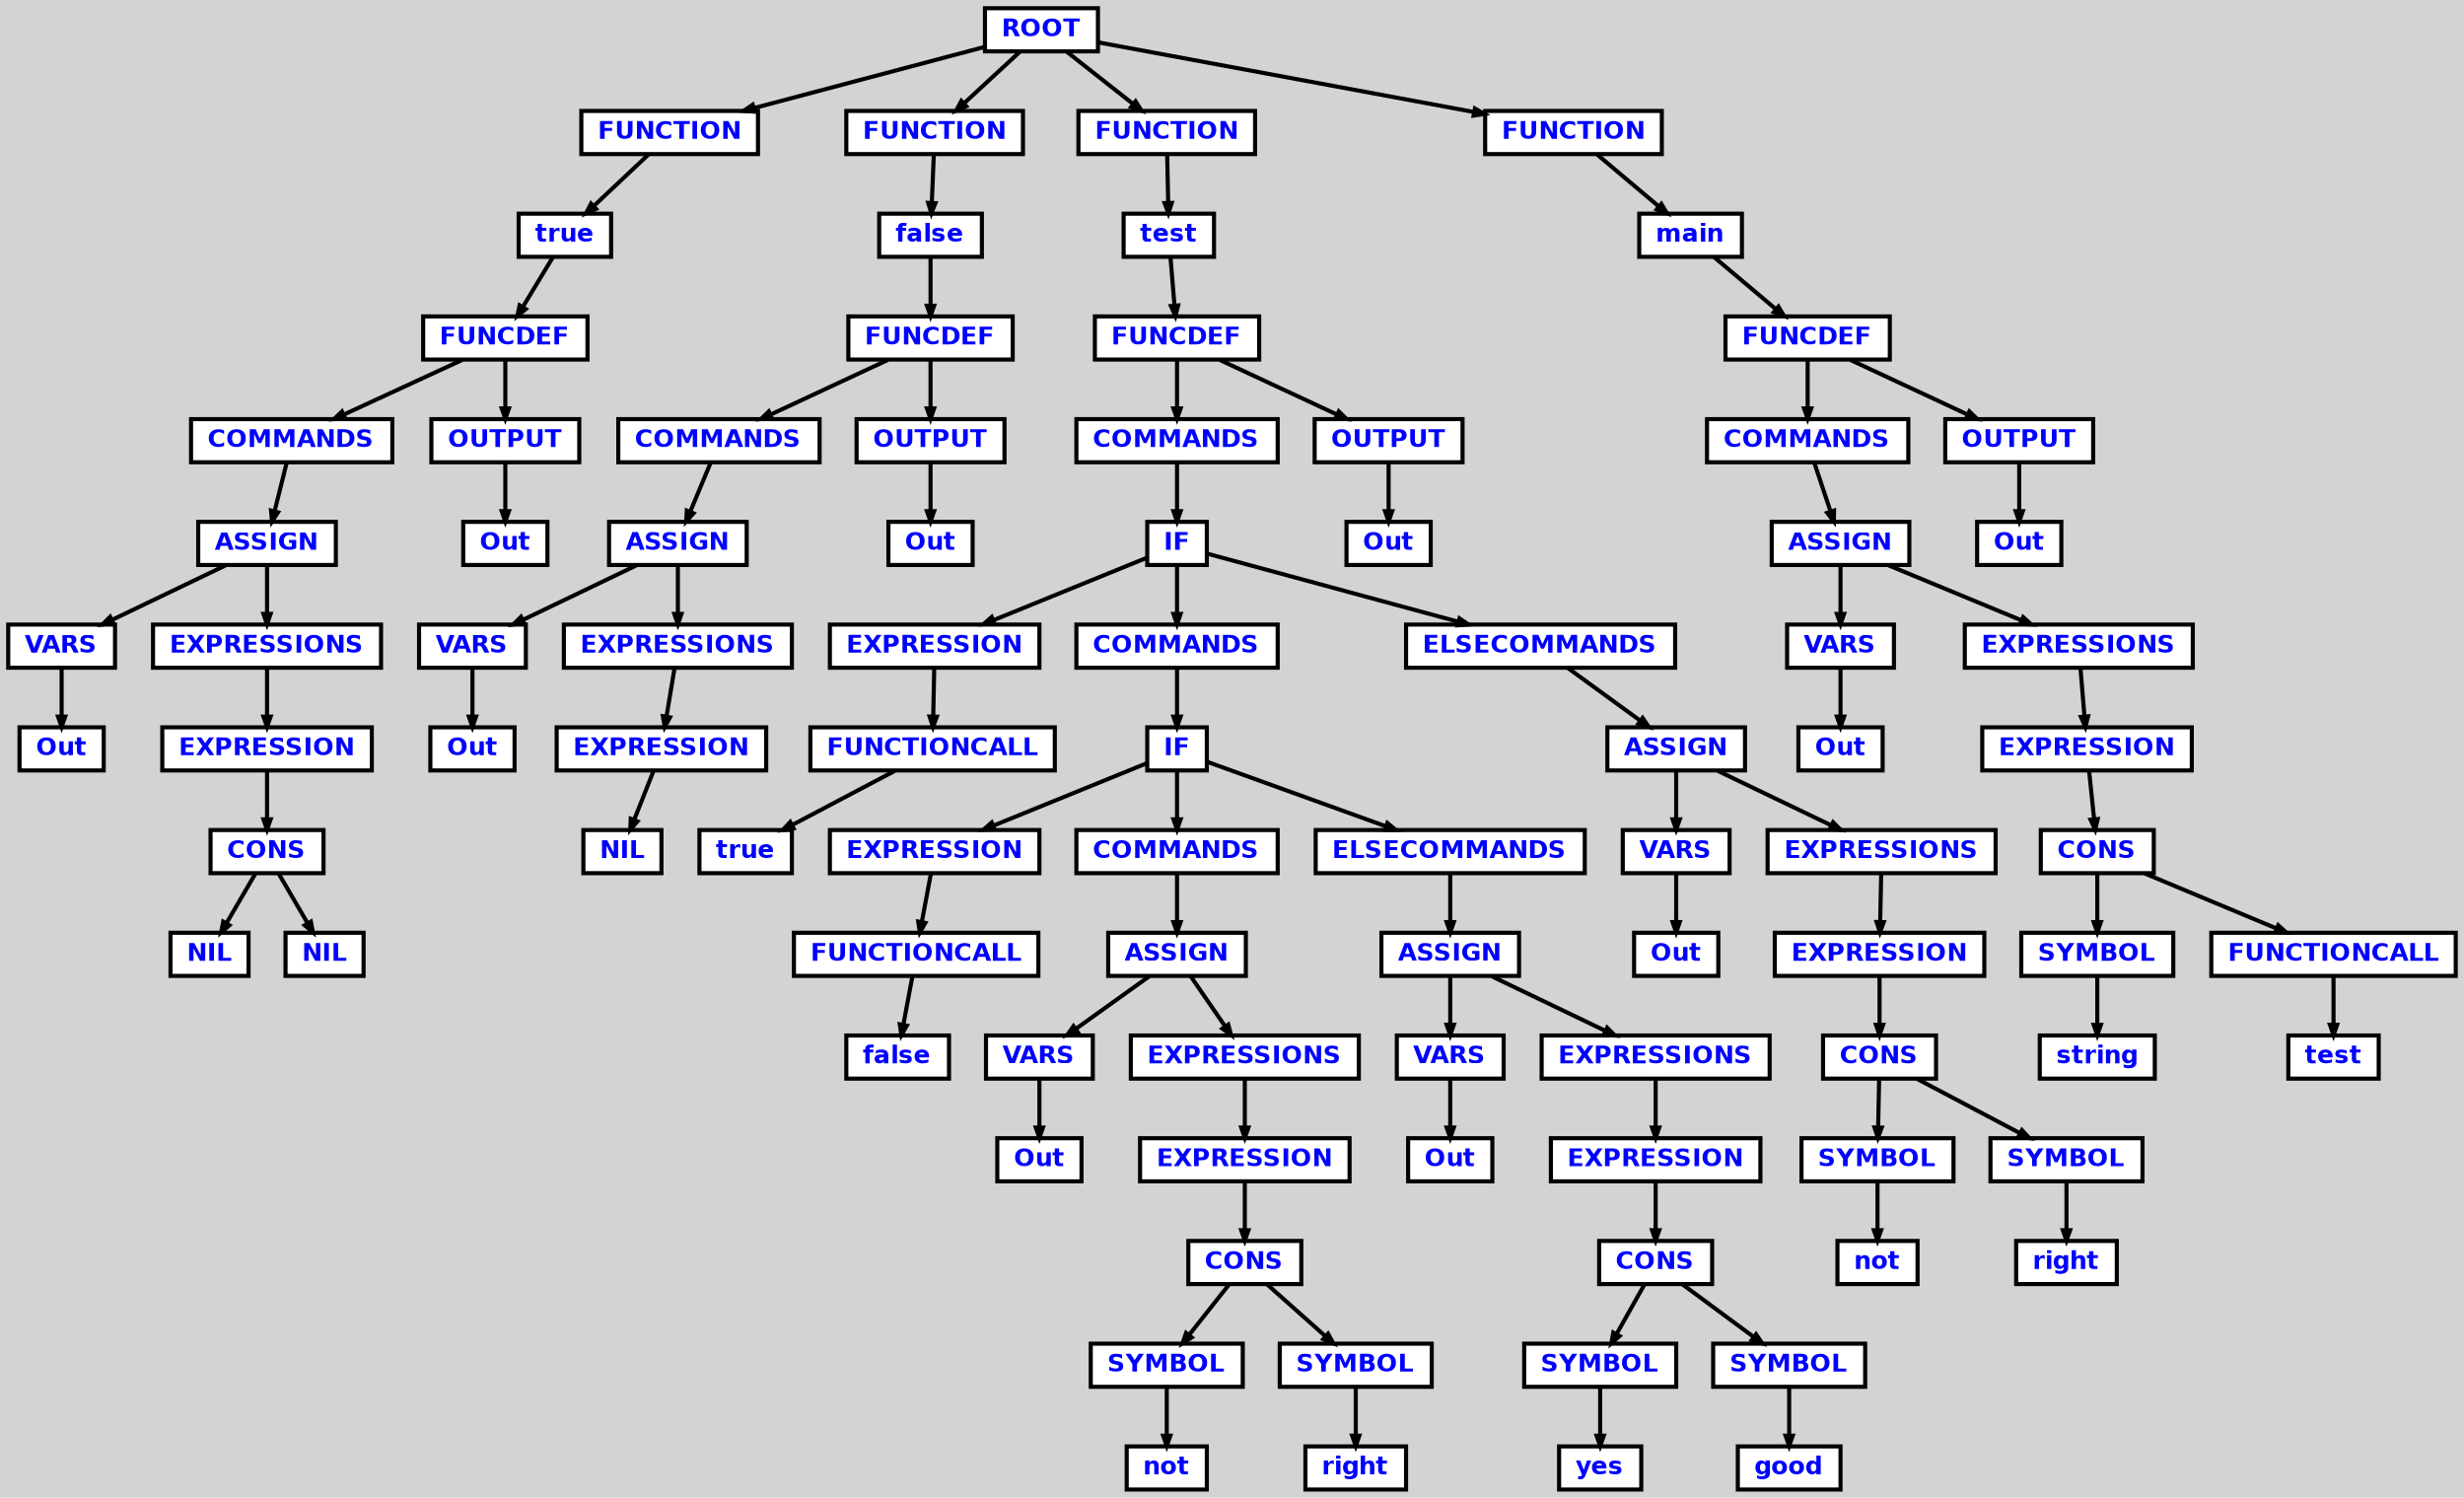 digraph {

	ordering=out;
	ranksep=.4;
	bgcolor="lightgrey"; node [shape=box, fixedsize=false, fontsize=12, fontname="Helvetica-bold", fontcolor="blue"
		width=.25, height=.25, color="black", fillcolor="white", style="filled, solid, bold"];
	edge [arrowsize=.5, color="black", style="bold"]

  n0 [label="ROOT"];
  n1 [label="FUNCTION"];
  n1 [label="FUNCTION"];
  n2 [label="true"];
  n2 [label="true"];
  n3 [label="FUNCDEF"];
  n3 [label="FUNCDEF"];
  n4 [label="COMMANDS"];
  n4 [label="COMMANDS"];
  n5 [label="ASSIGN"];
  n5 [label="ASSIGN"];
  n6 [label="VARS"];
  n6 [label="VARS"];
  n7 [label="Out"];
  n8 [label="EXPRESSIONS"];
  n8 [label="EXPRESSIONS"];
  n9 [label="EXPRESSION"];
  n9 [label="EXPRESSION"];
  n10 [label="CONS"];
  n10 [label="CONS"];
  n11 [label="NIL"];
  n12 [label="NIL"];
  n13 [label="OUTPUT"];
  n13 [label="OUTPUT"];
  n14 [label="Out"];
  n15 [label="FUNCTION"];
  n15 [label="FUNCTION"];
  n16 [label="false"];
  n16 [label="false"];
  n17 [label="FUNCDEF"];
  n17 [label="FUNCDEF"];
  n18 [label="COMMANDS"];
  n18 [label="COMMANDS"];
  n19 [label="ASSIGN"];
  n19 [label="ASSIGN"];
  n20 [label="VARS"];
  n20 [label="VARS"];
  n21 [label="Out"];
  n22 [label="EXPRESSIONS"];
  n22 [label="EXPRESSIONS"];
  n23 [label="EXPRESSION"];
  n23 [label="EXPRESSION"];
  n24 [label="NIL"];
  n25 [label="OUTPUT"];
  n25 [label="OUTPUT"];
  n26 [label="Out"];
  n27 [label="FUNCTION"];
  n27 [label="FUNCTION"];
  n28 [label="test"];
  n28 [label="test"];
  n29 [label="FUNCDEF"];
  n29 [label="FUNCDEF"];
  n30 [label="COMMANDS"];
  n30 [label="COMMANDS"];
  n31 [label="IF"];
  n31 [label="IF"];
  n32 [label="EXPRESSION"];
  n32 [label="EXPRESSION"];
  n33 [label="FUNCTIONCALL"];
  n33 [label="FUNCTIONCALL"];
  n34 [label="true"];
  n35 [label="COMMANDS"];
  n35 [label="COMMANDS"];
  n36 [label="IF"];
  n36 [label="IF"];
  n37 [label="EXPRESSION"];
  n37 [label="EXPRESSION"];
  n38 [label="FUNCTIONCALL"];
  n38 [label="FUNCTIONCALL"];
  n39 [label="false"];
  n40 [label="COMMANDS"];
  n40 [label="COMMANDS"];
  n41 [label="ASSIGN"];
  n41 [label="ASSIGN"];
  n42 [label="VARS"];
  n42 [label="VARS"];
  n43 [label="Out"];
  n44 [label="EXPRESSIONS"];
  n44 [label="EXPRESSIONS"];
  n45 [label="EXPRESSION"];
  n45 [label="EXPRESSION"];
  n46 [label="CONS"];
  n46 [label="CONS"];
  n47 [label="SYMBOL"];
  n47 [label="SYMBOL"];
  n48 [label="not"];
  n49 [label="SYMBOL"];
  n49 [label="SYMBOL"];
  n50 [label="right"];
  n51 [label="ELSECOMMANDS"];
  n51 [label="ELSECOMMANDS"];
  n52 [label="ASSIGN"];
  n52 [label="ASSIGN"];
  n53 [label="VARS"];
  n53 [label="VARS"];
  n54 [label="Out"];
  n55 [label="EXPRESSIONS"];
  n55 [label="EXPRESSIONS"];
  n56 [label="EXPRESSION"];
  n56 [label="EXPRESSION"];
  n57 [label="CONS"];
  n57 [label="CONS"];
  n58 [label="SYMBOL"];
  n58 [label="SYMBOL"];
  n59 [label="yes"];
  n60 [label="SYMBOL"];
  n60 [label="SYMBOL"];
  n61 [label="good"];
  n62 [label="ELSECOMMANDS"];
  n62 [label="ELSECOMMANDS"];
  n63 [label="ASSIGN"];
  n63 [label="ASSIGN"];
  n64 [label="VARS"];
  n64 [label="VARS"];
  n65 [label="Out"];
  n66 [label="EXPRESSIONS"];
  n66 [label="EXPRESSIONS"];
  n67 [label="EXPRESSION"];
  n67 [label="EXPRESSION"];
  n68 [label="CONS"];
  n68 [label="CONS"];
  n69 [label="SYMBOL"];
  n69 [label="SYMBOL"];
  n70 [label="not"];
  n71 [label="SYMBOL"];
  n71 [label="SYMBOL"];
  n72 [label="right"];
  n73 [label="OUTPUT"];
  n73 [label="OUTPUT"];
  n74 [label="Out"];
  n75 [label="FUNCTION"];
  n75 [label="FUNCTION"];
  n76 [label="main"];
  n76 [label="main"];
  n77 [label="FUNCDEF"];
  n77 [label="FUNCDEF"];
  n78 [label="COMMANDS"];
  n78 [label="COMMANDS"];
  n79 [label="ASSIGN"];
  n79 [label="ASSIGN"];
  n80 [label="VARS"];
  n80 [label="VARS"];
  n81 [label="Out"];
  n82 [label="EXPRESSIONS"];
  n82 [label="EXPRESSIONS"];
  n83 [label="EXPRESSION"];
  n83 [label="EXPRESSION"];
  n84 [label="CONS"];
  n84 [label="CONS"];
  n85 [label="SYMBOL"];
  n85 [label="SYMBOL"];
  n86 [label="string"];
  n87 [label="FUNCTIONCALL"];
  n87 [label="FUNCTIONCALL"];
  n88 [label="test"];
  n89 [label="OUTPUT"];
  n89 [label="OUTPUT"];
  n90 [label="Out"];

  n0 -> n1 // "ROOT" -> "FUNCTION"
  n1 -> n2 // "FUNCTION" -> "true"
  n2 -> n3 // "true" -> "FUNCDEF"
  n3 -> n4 // "FUNCDEF" -> "COMMANDS"
  n4 -> n5 // "COMMANDS" -> "ASSIGN"
  n5 -> n6 // "ASSIGN" -> "VARS"
  n6 -> n7 // "VARS" -> "Out"
  n5 -> n8 // "ASSIGN" -> "EXPRESSIONS"
  n8 -> n9 // "EXPRESSIONS" -> "EXPRESSION"
  n9 -> n10 // "EXPRESSION" -> "CONS"
  n10 -> n11 // "CONS" -> "NIL"
  n10 -> n12 // "CONS" -> "NIL"
  n3 -> n13 // "FUNCDEF" -> "OUTPUT"
  n13 -> n14 // "OUTPUT" -> "Out"
  n0 -> n15 // "ROOT" -> "FUNCTION"
  n15 -> n16 // "FUNCTION" -> "false"
  n16 -> n17 // "false" -> "FUNCDEF"
  n17 -> n18 // "FUNCDEF" -> "COMMANDS"
  n18 -> n19 // "COMMANDS" -> "ASSIGN"
  n19 -> n20 // "ASSIGN" -> "VARS"
  n20 -> n21 // "VARS" -> "Out"
  n19 -> n22 // "ASSIGN" -> "EXPRESSIONS"
  n22 -> n23 // "EXPRESSIONS" -> "EXPRESSION"
  n23 -> n24 // "EXPRESSION" -> "NIL"
  n17 -> n25 // "FUNCDEF" -> "OUTPUT"
  n25 -> n26 // "OUTPUT" -> "Out"
  n0 -> n27 // "ROOT" -> "FUNCTION"
  n27 -> n28 // "FUNCTION" -> "test"
  n28 -> n29 // "test" -> "FUNCDEF"
  n29 -> n30 // "FUNCDEF" -> "COMMANDS"
  n30 -> n31 // "COMMANDS" -> "IF"
  n31 -> n32 // "IF" -> "EXPRESSION"
  n32 -> n33 // "EXPRESSION" -> "FUNCTIONCALL"
  n33 -> n34 // "FUNCTIONCALL" -> "true"
  n31 -> n35 // "IF" -> "COMMANDS"
  n35 -> n36 // "COMMANDS" -> "IF"
  n36 -> n37 // "IF" -> "EXPRESSION"
  n37 -> n38 // "EXPRESSION" -> "FUNCTIONCALL"
  n38 -> n39 // "FUNCTIONCALL" -> "false"
  n36 -> n40 // "IF" -> "COMMANDS"
  n40 -> n41 // "COMMANDS" -> "ASSIGN"
  n41 -> n42 // "ASSIGN" -> "VARS"
  n42 -> n43 // "VARS" -> "Out"
  n41 -> n44 // "ASSIGN" -> "EXPRESSIONS"
  n44 -> n45 // "EXPRESSIONS" -> "EXPRESSION"
  n45 -> n46 // "EXPRESSION" -> "CONS"
  n46 -> n47 // "CONS" -> "SYMBOL"
  n47 -> n48 // "SYMBOL" -> "not"
  n46 -> n49 // "CONS" -> "SYMBOL"
  n49 -> n50 // "SYMBOL" -> "right"
  n36 -> n51 // "IF" -> "ELSECOMMANDS"
  n51 -> n52 // "ELSECOMMANDS" -> "ASSIGN"
  n52 -> n53 // "ASSIGN" -> "VARS"
  n53 -> n54 // "VARS" -> "Out"
  n52 -> n55 // "ASSIGN" -> "EXPRESSIONS"
  n55 -> n56 // "EXPRESSIONS" -> "EXPRESSION"
  n56 -> n57 // "EXPRESSION" -> "CONS"
  n57 -> n58 // "CONS" -> "SYMBOL"
  n58 -> n59 // "SYMBOL" -> "yes"
  n57 -> n60 // "CONS" -> "SYMBOL"
  n60 -> n61 // "SYMBOL" -> "good"
  n31 -> n62 // "IF" -> "ELSECOMMANDS"
  n62 -> n63 // "ELSECOMMANDS" -> "ASSIGN"
  n63 -> n64 // "ASSIGN" -> "VARS"
  n64 -> n65 // "VARS" -> "Out"
  n63 -> n66 // "ASSIGN" -> "EXPRESSIONS"
  n66 -> n67 // "EXPRESSIONS" -> "EXPRESSION"
  n67 -> n68 // "EXPRESSION" -> "CONS"
  n68 -> n69 // "CONS" -> "SYMBOL"
  n69 -> n70 // "SYMBOL" -> "not"
  n68 -> n71 // "CONS" -> "SYMBOL"
  n71 -> n72 // "SYMBOL" -> "right"
  n29 -> n73 // "FUNCDEF" -> "OUTPUT"
  n73 -> n74 // "OUTPUT" -> "Out"
  n0 -> n75 // "ROOT" -> "FUNCTION"
  n75 -> n76 // "FUNCTION" -> "main"
  n76 -> n77 // "main" -> "FUNCDEF"
  n77 -> n78 // "FUNCDEF" -> "COMMANDS"
  n78 -> n79 // "COMMANDS" -> "ASSIGN"
  n79 -> n80 // "ASSIGN" -> "VARS"
  n80 -> n81 // "VARS" -> "Out"
  n79 -> n82 // "ASSIGN" -> "EXPRESSIONS"
  n82 -> n83 // "EXPRESSIONS" -> "EXPRESSION"
  n83 -> n84 // "EXPRESSION" -> "CONS"
  n84 -> n85 // "CONS" -> "SYMBOL"
  n85 -> n86 // "SYMBOL" -> "string"
  n84 -> n87 // "CONS" -> "FUNCTIONCALL"
  n87 -> n88 // "FUNCTIONCALL" -> "test"
  n77 -> n89 // "FUNCDEF" -> "OUTPUT"
  n89 -> n90 // "OUTPUT" -> "Out"

}
